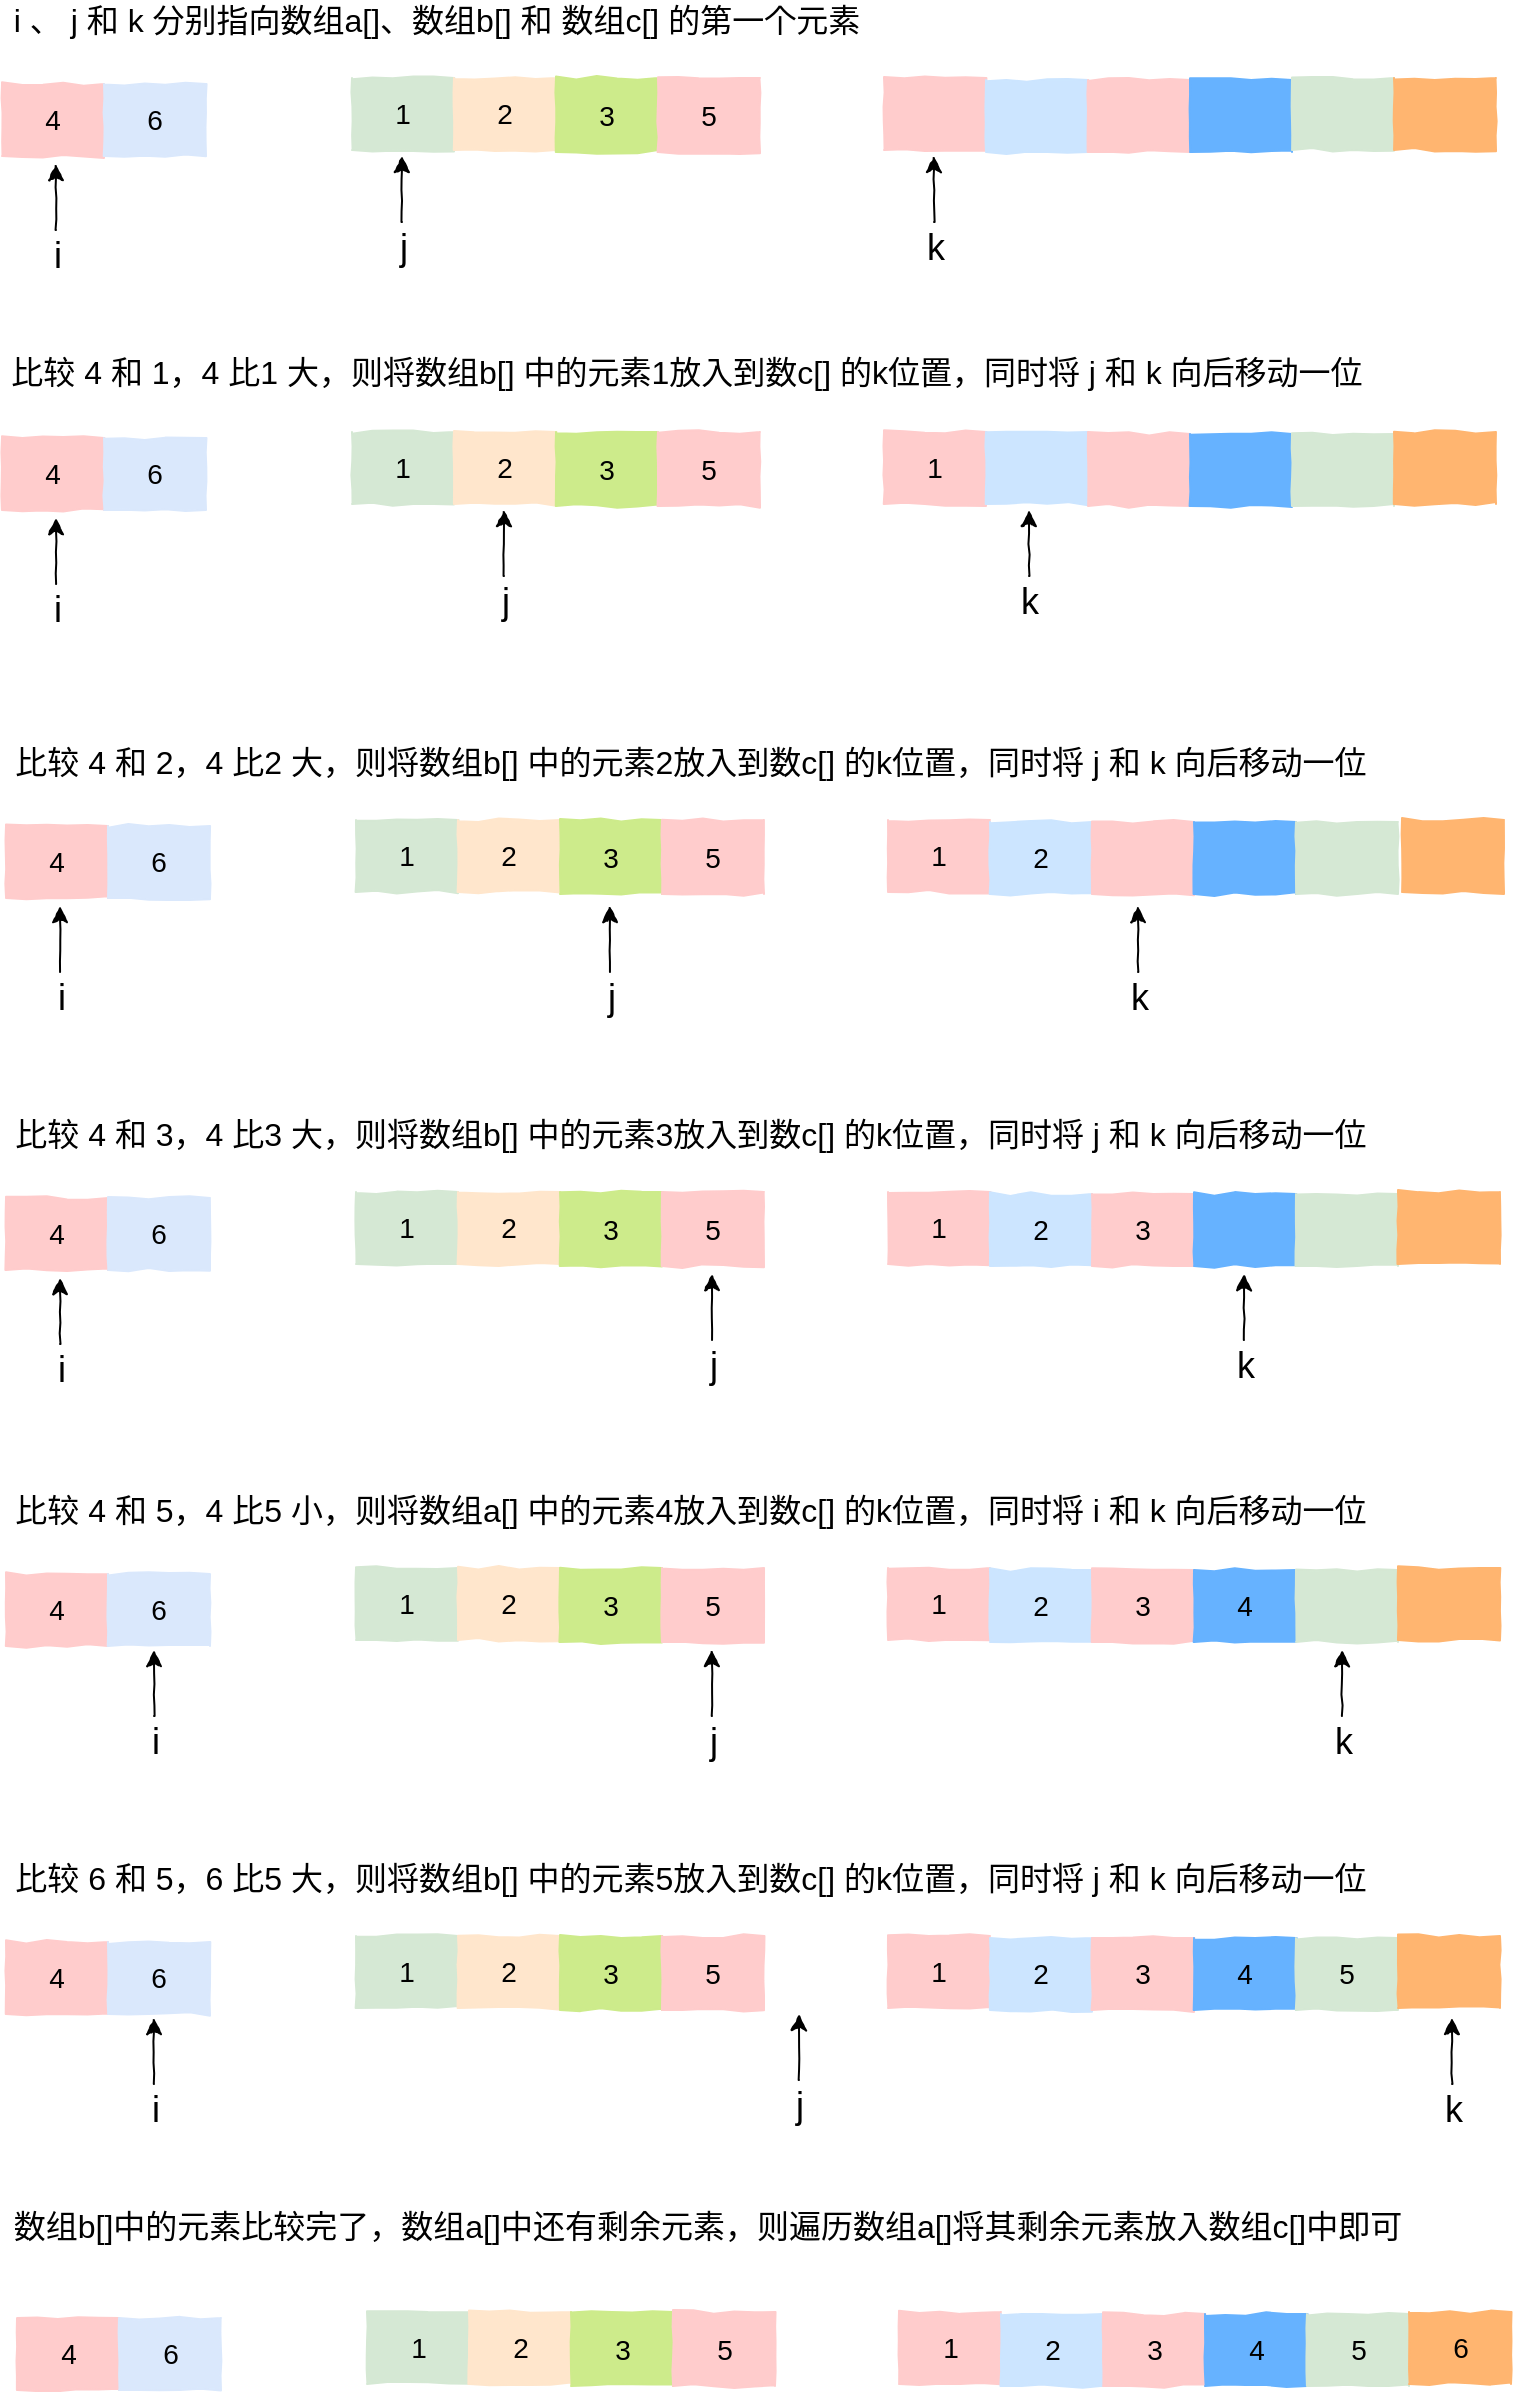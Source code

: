 <mxfile version="14.1.2" type="github">
  <diagram id="YcBfiyrwg4JbPuCtwZ64" name="Page-1">
    <mxGraphModel dx="1004" dy="547" grid="0" gridSize="10" guides="1" tooltips="1" connect="1" arrows="1" fold="1" page="1" pageScale="1" pageWidth="950" pageHeight="1350" math="0" shadow="0">
      <root>
        <mxCell id="0" />
        <mxCell id="1" parent="0" />
        <mxCell id="HSPPrM_fJ0phIz9tJUER-13" value="&lt;font style=&quot;font-size: 14px&quot;&gt;4&lt;/font&gt;" style="rounded=0;whiteSpace=wrap;html=1;comic=1;strokeColor=#FFCCCC;fillColor=#FFCCCC;" vertex="1" parent="1">
          <mxGeometry x="101" y="276" width="51" height="36" as="geometry" />
        </mxCell>
        <mxCell id="HSPPrM_fJ0phIz9tJUER-15" value="&lt;font style=&quot;font-size: 14px&quot;&gt;6&lt;/font&gt;" style="rounded=0;whiteSpace=wrap;html=1;comic=1;fillColor=#dae8fc;strokeColor=#DAE8FC;" vertex="1" parent="1">
          <mxGeometry x="152" y="276" width="51" height="36" as="geometry" />
        </mxCell>
        <mxCell id="HSPPrM_fJ0phIz9tJUER-16" value="&lt;font style=&quot;font-size: 14px&quot;&gt;1&lt;/font&gt;" style="rounded=0;whiteSpace=wrap;html=1;comic=1;fillColor=#d5e8d4;strokeColor=#D5E8D4;" vertex="1" parent="1">
          <mxGeometry x="276" y="273" width="51" height="36" as="geometry" />
        </mxCell>
        <mxCell id="HSPPrM_fJ0phIz9tJUER-17" value="&lt;font style=&quot;font-size: 14px&quot;&gt;2&lt;/font&gt;" style="rounded=0;whiteSpace=wrap;html=1;comic=1;fillColor=#ffe6cc;strokeColor=#FFE6CC;" vertex="1" parent="1">
          <mxGeometry x="327" y="273" width="51" height="36" as="geometry" />
        </mxCell>
        <mxCell id="HSPPrM_fJ0phIz9tJUER-19" value="&lt;font style=&quot;font-size: 14px&quot;&gt;3&lt;/font&gt;" style="rounded=0;whiteSpace=wrap;html=1;comic=1;fillColor=#cdeb8b;strokeColor=#CDEB8B;" vertex="1" parent="1">
          <mxGeometry x="378" y="273" width="51" height="37" as="geometry" />
        </mxCell>
        <mxCell id="HSPPrM_fJ0phIz9tJUER-20" value="&lt;font style=&quot;font-size: 14px&quot;&gt;5&lt;/font&gt;" style="rounded=0;whiteSpace=wrap;html=1;comic=1;fillColor=#ffcccc;strokeColor=#FFCCCC;" vertex="1" parent="1">
          <mxGeometry x="429" y="273" width="51" height="37" as="geometry" />
        </mxCell>
        <mxCell id="HSPPrM_fJ0phIz9tJUER-21" value="&lt;font style=&quot;font-size: 14px&quot;&gt;1&lt;/font&gt;" style="rounded=0;whiteSpace=wrap;html=1;comic=1;strokeColor=#FFCCCC;fillColor=#FFCCCC;" vertex="1" parent="1">
          <mxGeometry x="542" y="273" width="51" height="36" as="geometry" />
        </mxCell>
        <mxCell id="HSPPrM_fJ0phIz9tJUER-22" value="" style="rounded=0;whiteSpace=wrap;html=1;comic=1;fillColor=#cce5ff;strokeColor=#CCE5FF;" vertex="1" parent="1">
          <mxGeometry x="593" y="273" width="51" height="36" as="geometry" />
        </mxCell>
        <mxCell id="HSPPrM_fJ0phIz9tJUER-24" value="" style="rounded=0;whiteSpace=wrap;html=1;comic=1;fillColor=#FFCCCC;strokeColor=#FFCCCC;" vertex="1" parent="1">
          <mxGeometry x="644" y="274" width="51" height="36" as="geometry" />
        </mxCell>
        <mxCell id="HSPPrM_fJ0phIz9tJUER-27" value="" style="rounded=0;whiteSpace=wrap;html=1;comic=1;fillColor=#66B2FF;strokeColor=#66B2FF;" vertex="1" parent="1">
          <mxGeometry x="695" y="274" width="51" height="36" as="geometry" />
        </mxCell>
        <mxCell id="HSPPrM_fJ0phIz9tJUER-32" value="" style="endArrow=classic;html=1;shadow=0;comic=1;" edge="1" parent="1">
          <mxGeometry width="50" height="50" relative="1" as="geometry">
            <mxPoint x="128" y="349" as="sourcePoint" />
            <mxPoint x="128" y="316" as="targetPoint" />
          </mxGeometry>
        </mxCell>
        <mxCell id="HSPPrM_fJ0phIz9tJUER-33" value="&lt;font style=&quot;font-size: 18px&quot;&gt;i&lt;/font&gt;" style="text;html=1;strokeColor=none;fillColor=none;align=center;verticalAlign=middle;whiteSpace=wrap;rounded=0;comic=1;" vertex="1" parent="1">
          <mxGeometry x="108.5" y="352" width="40" height="20" as="geometry" />
        </mxCell>
        <mxCell id="HSPPrM_fJ0phIz9tJUER-34" value="" style="endArrow=classic;html=1;shadow=0;comic=1;" edge="1" parent="1">
          <mxGeometry width="50" height="50" relative="1" as="geometry">
            <mxPoint x="352" y="345" as="sourcePoint" />
            <mxPoint x="352" y="312" as="targetPoint" />
          </mxGeometry>
        </mxCell>
        <mxCell id="HSPPrM_fJ0phIz9tJUER-35" value="&lt;font style=&quot;font-size: 18px&quot;&gt;j&lt;/font&gt;" style="text;html=1;strokeColor=none;fillColor=none;align=center;verticalAlign=middle;whiteSpace=wrap;rounded=0;comic=1;" vertex="1" parent="1">
          <mxGeometry x="332.5" y="348" width="40" height="20" as="geometry" />
        </mxCell>
        <mxCell id="HSPPrM_fJ0phIz9tJUER-37" value="&lt;font style=&quot;font-size: 16px&quot;&gt;i 、 j 和 k 分别指向数组a[]、数组b[] 和 数组c[] 的第一个元素&lt;/font&gt;" style="text;html=1;align=center;verticalAlign=middle;resizable=0;points=[];autosize=1;" vertex="1" parent="1">
          <mxGeometry x="101" y="57" width="433" height="19" as="geometry" />
        </mxCell>
        <mxCell id="HSPPrM_fJ0phIz9tJUER-38" value="&lt;font style=&quot;font-size: 14px&quot;&gt;4&lt;/font&gt;" style="rounded=0;whiteSpace=wrap;html=1;comic=1;strokeColor=#FFCCCC;fillColor=#FFCCCC;" vertex="1" parent="1">
          <mxGeometry x="103" y="470" width="51" height="36" as="geometry" />
        </mxCell>
        <mxCell id="HSPPrM_fJ0phIz9tJUER-39" value="&lt;font style=&quot;font-size: 14px&quot;&gt;6&lt;/font&gt;" style="rounded=0;whiteSpace=wrap;html=1;comic=1;fillColor=#dae8fc;strokeColor=#DAE8FC;" vertex="1" parent="1">
          <mxGeometry x="154" y="470" width="51" height="36" as="geometry" />
        </mxCell>
        <mxCell id="HSPPrM_fJ0phIz9tJUER-40" value="&lt;font style=&quot;font-size: 14px&quot;&gt;1&lt;/font&gt;" style="rounded=0;whiteSpace=wrap;html=1;comic=1;fillColor=#d5e8d4;strokeColor=#D5E8D4;" vertex="1" parent="1">
          <mxGeometry x="278" y="467" width="51" height="36" as="geometry" />
        </mxCell>
        <mxCell id="HSPPrM_fJ0phIz9tJUER-41" value="&lt;font style=&quot;font-size: 14px&quot;&gt;2&lt;/font&gt;" style="rounded=0;whiteSpace=wrap;html=1;comic=1;fillColor=#ffe6cc;strokeColor=#FFE6CC;" vertex="1" parent="1">
          <mxGeometry x="329" y="467" width="51" height="36" as="geometry" />
        </mxCell>
        <mxCell id="HSPPrM_fJ0phIz9tJUER-42" value="&lt;font style=&quot;font-size: 14px&quot;&gt;3&lt;/font&gt;" style="rounded=0;whiteSpace=wrap;html=1;comic=1;fillColor=#cdeb8b;strokeColor=#CDEB8B;" vertex="1" parent="1">
          <mxGeometry x="380" y="467" width="51" height="37" as="geometry" />
        </mxCell>
        <mxCell id="HSPPrM_fJ0phIz9tJUER-43" value="&lt;font style=&quot;font-size: 14px&quot;&gt;5&lt;/font&gt;" style="rounded=0;whiteSpace=wrap;html=1;comic=1;fillColor=#FFCCCC;strokeColor=#FFCCCC;" vertex="1" parent="1">
          <mxGeometry x="431" y="467" width="51" height="37" as="geometry" />
        </mxCell>
        <mxCell id="HSPPrM_fJ0phIz9tJUER-44" value="&lt;font style=&quot;font-size: 14px&quot;&gt;1&lt;/font&gt;" style="rounded=0;whiteSpace=wrap;html=1;comic=1;strokeColor=#FFCCCC;fillColor=#FFCCCC;" vertex="1" parent="1">
          <mxGeometry x="544" y="467" width="51" height="36" as="geometry" />
        </mxCell>
        <mxCell id="HSPPrM_fJ0phIz9tJUER-45" value="&lt;font style=&quot;font-size: 14px&quot;&gt;2&lt;/font&gt;" style="rounded=0;whiteSpace=wrap;html=1;comic=1;fillColor=#cce5ff;strokeColor=#CCE5FF;" vertex="1" parent="1">
          <mxGeometry x="595" y="468" width="51" height="36" as="geometry" />
        </mxCell>
        <mxCell id="HSPPrM_fJ0phIz9tJUER-46" value="" style="rounded=0;whiteSpace=wrap;html=1;comic=1;fillColor=#FFCCCC;strokeColor=#FFCCCC;" vertex="1" parent="1">
          <mxGeometry x="646" y="468" width="51" height="36" as="geometry" />
        </mxCell>
        <mxCell id="HSPPrM_fJ0phIz9tJUER-47" value="" style="rounded=0;whiteSpace=wrap;html=1;comic=1;fillColor=#66B2FF;strokeColor=#66B2FF;" vertex="1" parent="1">
          <mxGeometry x="697" y="468" width="51" height="36" as="geometry" />
        </mxCell>
        <mxCell id="HSPPrM_fJ0phIz9tJUER-48" value="" style="endArrow=classic;html=1;shadow=0;comic=1;" edge="1" parent="1">
          <mxGeometry width="50" height="50" relative="1" as="geometry">
            <mxPoint x="130" y="543" as="sourcePoint" />
            <mxPoint x="130" y="510" as="targetPoint" />
          </mxGeometry>
        </mxCell>
        <mxCell id="HSPPrM_fJ0phIz9tJUER-49" value="&lt;font style=&quot;font-size: 18px&quot;&gt;i&lt;/font&gt;" style="text;html=1;strokeColor=none;fillColor=none;align=center;verticalAlign=middle;whiteSpace=wrap;rounded=0;comic=1;" vertex="1" parent="1">
          <mxGeometry x="110.5" y="546" width="40" height="20" as="geometry" />
        </mxCell>
        <mxCell id="HSPPrM_fJ0phIz9tJUER-50" value="" style="endArrow=classic;html=1;shadow=0;comic=1;" edge="1" parent="1">
          <mxGeometry width="50" height="50" relative="1" as="geometry">
            <mxPoint x="405" y="543" as="sourcePoint" />
            <mxPoint x="405" y="510" as="targetPoint" />
          </mxGeometry>
        </mxCell>
        <mxCell id="HSPPrM_fJ0phIz9tJUER-51" value="&lt;font style=&quot;font-size: 18px&quot;&gt;j&lt;/font&gt;" style="text;html=1;strokeColor=none;fillColor=none;align=center;verticalAlign=middle;whiteSpace=wrap;rounded=0;comic=1;" vertex="1" parent="1">
          <mxGeometry x="385.5" y="546" width="40" height="20" as="geometry" />
        </mxCell>
        <mxCell id="HSPPrM_fJ0phIz9tJUER-54" value="&lt;span style=&quot;font-size: 16px&quot;&gt;比较 4 和 1，4 比1 大，则将数组b[] 中的元素1放入到数c[] 的k位置，同时将 j 和 k 向后移动一位&lt;/span&gt;" style="text;html=1;strokeColor=none;fillColor=none;align=center;verticalAlign=middle;whiteSpace=wrap;rounded=0;comic=1;" vertex="1" parent="1">
          <mxGeometry x="101" y="231" width="685" height="24" as="geometry" />
        </mxCell>
        <mxCell id="HSPPrM_fJ0phIz9tJUER-57" value="&lt;font style=&quot;font-size: 14px&quot;&gt;4&lt;/font&gt;" style="rounded=0;whiteSpace=wrap;html=1;comic=1;strokeColor=#FFCCCC;fillColor=#FFCCCC;" vertex="1" parent="1">
          <mxGeometry x="101" y="99" width="51" height="36" as="geometry" />
        </mxCell>
        <mxCell id="HSPPrM_fJ0phIz9tJUER-58" value="&lt;font style=&quot;font-size: 14px&quot;&gt;6&lt;/font&gt;" style="rounded=0;whiteSpace=wrap;html=1;comic=1;fillColor=#dae8fc;strokeColor=#DAE8FC;" vertex="1" parent="1">
          <mxGeometry x="152" y="99" width="51" height="36" as="geometry" />
        </mxCell>
        <mxCell id="HSPPrM_fJ0phIz9tJUER-59" value="&lt;font style=&quot;font-size: 14px&quot;&gt;1&lt;/font&gt;" style="rounded=0;whiteSpace=wrap;html=1;comic=1;fillColor=#d5e8d4;strokeColor=#D5E8D4;" vertex="1" parent="1">
          <mxGeometry x="276" y="96" width="51" height="36" as="geometry" />
        </mxCell>
        <mxCell id="HSPPrM_fJ0phIz9tJUER-60" value="&lt;font style=&quot;font-size: 14px&quot;&gt;2&lt;/font&gt;" style="rounded=0;whiteSpace=wrap;html=1;comic=1;fillColor=#ffe6cc;strokeColor=#FFE6CC;" vertex="1" parent="1">
          <mxGeometry x="327" y="96" width="51" height="36" as="geometry" />
        </mxCell>
        <mxCell id="HSPPrM_fJ0phIz9tJUER-61" value="&lt;font style=&quot;font-size: 14px&quot;&gt;3&lt;/font&gt;" style="rounded=0;whiteSpace=wrap;html=1;comic=1;fillColor=#cdeb8b;strokeColor=#CDEB8B;" vertex="1" parent="1">
          <mxGeometry x="378" y="96" width="51" height="37" as="geometry" />
        </mxCell>
        <mxCell id="HSPPrM_fJ0phIz9tJUER-62" value="&lt;font style=&quot;font-size: 14px&quot;&gt;5&lt;/font&gt;" style="rounded=0;whiteSpace=wrap;html=1;comic=1;fillColor=#ffcccc;strokeColor=#FFCCCC;" vertex="1" parent="1">
          <mxGeometry x="429" y="96" width="51" height="37" as="geometry" />
        </mxCell>
        <mxCell id="HSPPrM_fJ0phIz9tJUER-63" value="" style="rounded=0;whiteSpace=wrap;html=1;comic=1;strokeColor=#FFCCCC;fillColor=#FFCCCC;" vertex="1" parent="1">
          <mxGeometry x="542" y="96" width="51" height="36" as="geometry" />
        </mxCell>
        <mxCell id="HSPPrM_fJ0phIz9tJUER-64" value="" style="rounded=0;whiteSpace=wrap;html=1;comic=1;fillColor=#cce5ff;strokeColor=#CCE5FF;" vertex="1" parent="1">
          <mxGeometry x="593" y="97" width="51" height="36" as="geometry" />
        </mxCell>
        <mxCell id="HSPPrM_fJ0phIz9tJUER-65" value="" style="rounded=0;whiteSpace=wrap;html=1;comic=1;fillColor=#FFCCCC;strokeColor=#FFCCCC;" vertex="1" parent="1">
          <mxGeometry x="644" y="97" width="51" height="36" as="geometry" />
        </mxCell>
        <mxCell id="HSPPrM_fJ0phIz9tJUER-66" value="" style="rounded=0;whiteSpace=wrap;html=1;comic=1;fillColor=#66B2FF;strokeColor=#66B2FF;" vertex="1" parent="1">
          <mxGeometry x="695" y="97" width="51" height="36" as="geometry" />
        </mxCell>
        <mxCell id="HSPPrM_fJ0phIz9tJUER-67" value="" style="endArrow=classic;html=1;shadow=0;comic=1;" edge="1" parent="1">
          <mxGeometry width="50" height="50" relative="1" as="geometry">
            <mxPoint x="128" y="172" as="sourcePoint" />
            <mxPoint x="128" y="139" as="targetPoint" />
          </mxGeometry>
        </mxCell>
        <mxCell id="HSPPrM_fJ0phIz9tJUER-68" value="&lt;font style=&quot;font-size: 18px&quot;&gt;i&lt;/font&gt;" style="text;html=1;strokeColor=none;fillColor=none;align=center;verticalAlign=middle;whiteSpace=wrap;rounded=0;comic=1;" vertex="1" parent="1">
          <mxGeometry x="108.5" y="175" width="40" height="20" as="geometry" />
        </mxCell>
        <mxCell id="HSPPrM_fJ0phIz9tJUER-69" value="" style="endArrow=classic;html=1;shadow=0;comic=1;" edge="1" parent="1">
          <mxGeometry width="50" height="50" relative="1" as="geometry">
            <mxPoint x="301" y="168" as="sourcePoint" />
            <mxPoint x="301" y="135" as="targetPoint" />
          </mxGeometry>
        </mxCell>
        <mxCell id="HSPPrM_fJ0phIz9tJUER-70" value="&lt;font style=&quot;font-size: 18px&quot;&gt;j&lt;/font&gt;" style="text;html=1;strokeColor=none;fillColor=none;align=center;verticalAlign=middle;whiteSpace=wrap;rounded=0;comic=1;" vertex="1" parent="1">
          <mxGeometry x="281.5" y="171" width="40" height="20" as="geometry" />
        </mxCell>
        <mxCell id="HSPPrM_fJ0phIz9tJUER-71" value="" style="endArrow=classic;html=1;shadow=0;comic=1;" edge="1" parent="1">
          <mxGeometry width="50" height="50" relative="1" as="geometry">
            <mxPoint x="567" y="168" as="sourcePoint" />
            <mxPoint x="567" y="135" as="targetPoint" />
          </mxGeometry>
        </mxCell>
        <mxCell id="HSPPrM_fJ0phIz9tJUER-72" value="&lt;span style=&quot;font-size: 18px&quot;&gt;k&lt;/span&gt;" style="text;html=1;strokeColor=none;fillColor=none;align=center;verticalAlign=middle;whiteSpace=wrap;rounded=0;comic=1;" vertex="1" parent="1">
          <mxGeometry x="547.5" y="171" width="40" height="20" as="geometry" />
        </mxCell>
        <mxCell id="HSPPrM_fJ0phIz9tJUER-74" value="" style="rounded=0;whiteSpace=wrap;html=1;comic=1;fillColor=#d5e8d4;strokeColor=#D5E8D4;" vertex="1" parent="1">
          <mxGeometry x="746" y="96" width="51" height="36" as="geometry" />
        </mxCell>
        <mxCell id="HSPPrM_fJ0phIz9tJUER-75" value="" style="rounded=0;whiteSpace=wrap;html=1;comic=1;fillColor=#FFB570;strokeColor=#FFB570;" vertex="1" parent="1">
          <mxGeometry x="797" y="96" width="51" height="36" as="geometry" />
        </mxCell>
        <mxCell id="HSPPrM_fJ0phIz9tJUER-76" value="" style="rounded=0;whiteSpace=wrap;html=1;comic=1;fillColor=#d5e8d4;strokeColor=#D5E8D4;" vertex="1" parent="1">
          <mxGeometry x="746" y="274" width="51" height="36" as="geometry" />
        </mxCell>
        <mxCell id="HSPPrM_fJ0phIz9tJUER-77" value="" style="rounded=0;whiteSpace=wrap;html=1;comic=1;fillColor=#FFB570;strokeColor=#FFB570;" vertex="1" parent="1">
          <mxGeometry x="797" y="273" width="51" height="36" as="geometry" />
        </mxCell>
        <mxCell id="HSPPrM_fJ0phIz9tJUER-78" value="" style="rounded=0;whiteSpace=wrap;html=1;comic=1;fillColor=#d5e8d4;strokeColor=#D5E8D4;" vertex="1" parent="1">
          <mxGeometry x="748" y="468" width="51" height="36" as="geometry" />
        </mxCell>
        <mxCell id="HSPPrM_fJ0phIz9tJUER-79" value="" style="rounded=0;whiteSpace=wrap;html=1;comic=1;fillColor=#FFB570;strokeColor=#FFB570;" vertex="1" parent="1">
          <mxGeometry x="801" y="467" width="51" height="36" as="geometry" />
        </mxCell>
        <mxCell id="HSPPrM_fJ0phIz9tJUER-81" value="" style="endArrow=classic;html=1;shadow=0;comic=1;" edge="1" parent="1">
          <mxGeometry width="50" height="50" relative="1" as="geometry">
            <mxPoint x="614.5" y="345" as="sourcePoint" />
            <mxPoint x="614.5" y="312" as="targetPoint" />
          </mxGeometry>
        </mxCell>
        <mxCell id="HSPPrM_fJ0phIz9tJUER-82" value="&lt;span style=&quot;font-size: 18px&quot;&gt;k&lt;/span&gt;" style="text;html=1;strokeColor=none;fillColor=none;align=center;verticalAlign=middle;whiteSpace=wrap;rounded=0;comic=1;" vertex="1" parent="1">
          <mxGeometry x="595" y="348" width="40" height="20" as="geometry" />
        </mxCell>
        <mxCell id="HSPPrM_fJ0phIz9tJUER-83" value="&lt;span style=&quot;font-size: 16px&quot;&gt;比较 4 和 2，4 比2 大，则将数组b[] 中的元素2放入到数c[] 的k位置，同时将 j 和 k 向后移动一位&lt;/span&gt;" style="text;html=1;strokeColor=none;fillColor=none;align=center;verticalAlign=middle;whiteSpace=wrap;rounded=0;comic=1;" vertex="1" parent="1">
          <mxGeometry x="103" y="426" width="685" height="24" as="geometry" />
        </mxCell>
        <mxCell id="HSPPrM_fJ0phIz9tJUER-84" value="" style="endArrow=classic;html=1;shadow=0;comic=1;" edge="1" parent="1">
          <mxGeometry width="50" height="50" relative="1" as="geometry">
            <mxPoint x="669" y="543" as="sourcePoint" />
            <mxPoint x="669" y="510" as="targetPoint" />
          </mxGeometry>
        </mxCell>
        <mxCell id="HSPPrM_fJ0phIz9tJUER-85" value="&lt;span style=&quot;font-size: 18px&quot;&gt;k&lt;/span&gt;" style="text;html=1;strokeColor=none;fillColor=none;align=center;verticalAlign=middle;whiteSpace=wrap;rounded=0;comic=1;" vertex="1" parent="1">
          <mxGeometry x="649.5" y="546" width="40" height="20" as="geometry" />
        </mxCell>
        <mxCell id="HSPPrM_fJ0phIz9tJUER-87" value="&lt;font style=&quot;font-size: 14px&quot;&gt;4&lt;/font&gt;" style="rounded=0;whiteSpace=wrap;html=1;comic=1;strokeColor=#FFCCCC;fillColor=#FFCCCC;" vertex="1" parent="1">
          <mxGeometry x="103" y="656" width="51" height="36" as="geometry" />
        </mxCell>
        <mxCell id="HSPPrM_fJ0phIz9tJUER-88" value="&lt;font style=&quot;font-size: 14px&quot;&gt;6&lt;/font&gt;" style="rounded=0;whiteSpace=wrap;html=1;comic=1;fillColor=#dae8fc;strokeColor=#DAE8FC;" vertex="1" parent="1">
          <mxGeometry x="154" y="656" width="51" height="36" as="geometry" />
        </mxCell>
        <mxCell id="HSPPrM_fJ0phIz9tJUER-89" value="&lt;font style=&quot;font-size: 14px&quot;&gt;1&lt;/font&gt;" style="rounded=0;whiteSpace=wrap;html=1;comic=1;fillColor=#d5e8d4;strokeColor=#D5E8D4;" vertex="1" parent="1">
          <mxGeometry x="278" y="653" width="51" height="36" as="geometry" />
        </mxCell>
        <mxCell id="HSPPrM_fJ0phIz9tJUER-90" value="&lt;font style=&quot;font-size: 14px&quot;&gt;2&lt;/font&gt;" style="rounded=0;whiteSpace=wrap;html=1;comic=1;fillColor=#ffe6cc;strokeColor=#FFE6CC;" vertex="1" parent="1">
          <mxGeometry x="329" y="653" width="51" height="36" as="geometry" />
        </mxCell>
        <mxCell id="HSPPrM_fJ0phIz9tJUER-91" value="&lt;font style=&quot;font-size: 14px&quot;&gt;3&lt;/font&gt;" style="rounded=0;whiteSpace=wrap;html=1;comic=1;fillColor=#cdeb8b;strokeColor=#CDEB8B;" vertex="1" parent="1">
          <mxGeometry x="380" y="653" width="51" height="37" as="geometry" />
        </mxCell>
        <mxCell id="HSPPrM_fJ0phIz9tJUER-92" value="&lt;font style=&quot;font-size: 14px&quot;&gt;5&lt;/font&gt;" style="rounded=0;whiteSpace=wrap;html=1;comic=1;fillColor=#FFCCCC;strokeColor=#FFCCCC;" vertex="1" parent="1">
          <mxGeometry x="431" y="653" width="51" height="37" as="geometry" />
        </mxCell>
        <mxCell id="HSPPrM_fJ0phIz9tJUER-93" value="&lt;font style=&quot;font-size: 14px&quot;&gt;1&lt;/font&gt;" style="rounded=0;whiteSpace=wrap;html=1;comic=1;strokeColor=#FFCCCC;fillColor=#FFCCCC;" vertex="1" parent="1">
          <mxGeometry x="544" y="653" width="51" height="36" as="geometry" />
        </mxCell>
        <mxCell id="HSPPrM_fJ0phIz9tJUER-94" value="&lt;font style=&quot;font-size: 14px&quot;&gt;2&lt;/font&gt;" style="rounded=0;whiteSpace=wrap;html=1;comic=1;fillColor=#cce5ff;strokeColor=#CCE5FF;" vertex="1" parent="1">
          <mxGeometry x="595" y="654" width="51" height="36" as="geometry" />
        </mxCell>
        <mxCell id="HSPPrM_fJ0phIz9tJUER-95" value="&lt;font style=&quot;font-size: 14px&quot;&gt;3&lt;/font&gt;" style="rounded=0;whiteSpace=wrap;html=1;comic=1;fillColor=#FFCCCC;strokeColor=#FFCCCC;" vertex="1" parent="1">
          <mxGeometry x="646" y="654" width="51" height="36" as="geometry" />
        </mxCell>
        <mxCell id="HSPPrM_fJ0phIz9tJUER-96" value="" style="rounded=0;whiteSpace=wrap;html=1;comic=1;fillColor=#66B2FF;strokeColor=#66B2FF;" vertex="1" parent="1">
          <mxGeometry x="697" y="654" width="51" height="36" as="geometry" />
        </mxCell>
        <mxCell id="HSPPrM_fJ0phIz9tJUER-97" value="" style="endArrow=classic;html=1;shadow=0;comic=1;" edge="1" parent="1">
          <mxGeometry width="50" height="50" relative="1" as="geometry">
            <mxPoint x="130" y="729" as="sourcePoint" />
            <mxPoint x="130" y="696" as="targetPoint" />
          </mxGeometry>
        </mxCell>
        <mxCell id="HSPPrM_fJ0phIz9tJUER-98" value="&lt;font style=&quot;font-size: 18px&quot;&gt;i&lt;/font&gt;" style="text;html=1;strokeColor=none;fillColor=none;align=center;verticalAlign=middle;whiteSpace=wrap;rounded=0;comic=1;" vertex="1" parent="1">
          <mxGeometry x="110.5" y="732" width="40" height="20" as="geometry" />
        </mxCell>
        <mxCell id="HSPPrM_fJ0phIz9tJUER-99" value="" style="endArrow=classic;html=1;shadow=0;comic=1;" edge="1" parent="1">
          <mxGeometry width="50" height="50" relative="1" as="geometry">
            <mxPoint x="456" y="727" as="sourcePoint" />
            <mxPoint x="456" y="694" as="targetPoint" />
          </mxGeometry>
        </mxCell>
        <mxCell id="HSPPrM_fJ0phIz9tJUER-100" value="&lt;font style=&quot;font-size: 18px&quot;&gt;j&lt;/font&gt;" style="text;html=1;strokeColor=none;fillColor=none;align=center;verticalAlign=middle;whiteSpace=wrap;rounded=0;comic=1;" vertex="1" parent="1">
          <mxGeometry x="436.5" y="730" width="40" height="20" as="geometry" />
        </mxCell>
        <mxCell id="HSPPrM_fJ0phIz9tJUER-101" value="" style="rounded=0;whiteSpace=wrap;html=1;comic=1;fillColor=#d5e8d4;strokeColor=#D5E8D4;" vertex="1" parent="1">
          <mxGeometry x="748" y="654" width="51" height="36" as="geometry" />
        </mxCell>
        <mxCell id="HSPPrM_fJ0phIz9tJUER-102" value="" style="rounded=0;whiteSpace=wrap;html=1;comic=1;fillColor=#FFB570;strokeColor=#FFB570;" vertex="1" parent="1">
          <mxGeometry x="799" y="653" width="51" height="36" as="geometry" />
        </mxCell>
        <mxCell id="HSPPrM_fJ0phIz9tJUER-103" value="&lt;span style=&quot;font-size: 16px&quot;&gt;比较 4 和 3，4 比3 大，则将数组b[] 中的元素3放入到数c[] 的k位置，同时将 j 和 k 向后移动一位&lt;/span&gt;" style="text;html=1;strokeColor=none;fillColor=none;align=center;verticalAlign=middle;whiteSpace=wrap;rounded=0;comic=1;" vertex="1" parent="1">
          <mxGeometry x="103" y="612" width="685" height="24" as="geometry" />
        </mxCell>
        <mxCell id="HSPPrM_fJ0phIz9tJUER-104" value="" style="endArrow=classic;html=1;shadow=0;comic=1;" edge="1" parent="1">
          <mxGeometry width="50" height="50" relative="1" as="geometry">
            <mxPoint x="722" y="727" as="sourcePoint" />
            <mxPoint x="722" y="694" as="targetPoint" />
          </mxGeometry>
        </mxCell>
        <mxCell id="HSPPrM_fJ0phIz9tJUER-105" value="&lt;span style=&quot;font-size: 18px&quot;&gt;k&lt;/span&gt;" style="text;html=1;strokeColor=none;fillColor=none;align=center;verticalAlign=middle;whiteSpace=wrap;rounded=0;comic=1;" vertex="1" parent="1">
          <mxGeometry x="702.5" y="730" width="40" height="20" as="geometry" />
        </mxCell>
        <mxCell id="HSPPrM_fJ0phIz9tJUER-107" value="&lt;font style=&quot;font-size: 14px&quot;&gt;4&lt;/font&gt;" style="rounded=0;whiteSpace=wrap;html=1;comic=1;strokeColor=#FFCCCC;fillColor=#FFCCCC;" vertex="1" parent="1">
          <mxGeometry x="103" y="844" width="51" height="36" as="geometry" />
        </mxCell>
        <mxCell id="HSPPrM_fJ0phIz9tJUER-108" value="&lt;font style=&quot;font-size: 14px&quot;&gt;6&lt;/font&gt;" style="rounded=0;whiteSpace=wrap;html=1;comic=1;fillColor=#dae8fc;strokeColor=#DAE8FC;" vertex="1" parent="1">
          <mxGeometry x="154" y="844" width="51" height="36" as="geometry" />
        </mxCell>
        <mxCell id="HSPPrM_fJ0phIz9tJUER-109" value="&lt;font style=&quot;font-size: 14px&quot;&gt;1&lt;/font&gt;" style="rounded=0;whiteSpace=wrap;html=1;comic=1;fillColor=#d5e8d4;strokeColor=#D5E8D4;" vertex="1" parent="1">
          <mxGeometry x="278" y="841" width="51" height="36" as="geometry" />
        </mxCell>
        <mxCell id="HSPPrM_fJ0phIz9tJUER-110" value="&lt;font style=&quot;font-size: 14px&quot;&gt;2&lt;/font&gt;" style="rounded=0;whiteSpace=wrap;html=1;comic=1;fillColor=#ffe6cc;strokeColor=#FFE6CC;" vertex="1" parent="1">
          <mxGeometry x="329" y="841" width="51" height="36" as="geometry" />
        </mxCell>
        <mxCell id="HSPPrM_fJ0phIz9tJUER-111" value="&lt;font style=&quot;font-size: 14px&quot;&gt;3&lt;/font&gt;" style="rounded=0;whiteSpace=wrap;html=1;comic=1;fillColor=#cdeb8b;strokeColor=#CDEB8B;" vertex="1" parent="1">
          <mxGeometry x="380" y="841" width="51" height="37" as="geometry" />
        </mxCell>
        <mxCell id="HSPPrM_fJ0phIz9tJUER-112" value="&lt;font style=&quot;font-size: 14px&quot;&gt;5&lt;/font&gt;" style="rounded=0;whiteSpace=wrap;html=1;comic=1;fillColor=#FFCCCC;strokeColor=#FFCCCC;" vertex="1" parent="1">
          <mxGeometry x="431" y="841" width="51" height="37" as="geometry" />
        </mxCell>
        <mxCell id="HSPPrM_fJ0phIz9tJUER-113" value="&lt;font style=&quot;font-size: 14px&quot;&gt;1&lt;/font&gt;" style="rounded=0;whiteSpace=wrap;html=1;comic=1;strokeColor=#FFCCCC;fillColor=#FFCCCC;" vertex="1" parent="1">
          <mxGeometry x="544" y="841" width="51" height="36" as="geometry" />
        </mxCell>
        <mxCell id="HSPPrM_fJ0phIz9tJUER-114" value="&lt;font style=&quot;font-size: 14px&quot;&gt;2&lt;/font&gt;" style="rounded=0;whiteSpace=wrap;html=1;comic=1;fillColor=#cce5ff;strokeColor=#CCE5FF;" vertex="1" parent="1">
          <mxGeometry x="595" y="842" width="51" height="36" as="geometry" />
        </mxCell>
        <mxCell id="HSPPrM_fJ0phIz9tJUER-115" value="&lt;font style=&quot;font-size: 14px&quot;&gt;3&lt;/font&gt;" style="rounded=0;whiteSpace=wrap;html=1;comic=1;fillColor=#FFCCCC;strokeColor=#FFCCCC;" vertex="1" parent="1">
          <mxGeometry x="646" y="842" width="51" height="36" as="geometry" />
        </mxCell>
        <mxCell id="HSPPrM_fJ0phIz9tJUER-116" value="&lt;font style=&quot;font-size: 14px&quot;&gt;4&lt;/font&gt;" style="rounded=0;whiteSpace=wrap;html=1;comic=1;fillColor=#66B2FF;strokeColor=#66B2FF;" vertex="1" parent="1">
          <mxGeometry x="697" y="842" width="51" height="36" as="geometry" />
        </mxCell>
        <mxCell id="HSPPrM_fJ0phIz9tJUER-117" value="" style="endArrow=classic;html=1;shadow=0;comic=1;" edge="1" parent="1">
          <mxGeometry width="50" height="50" relative="1" as="geometry">
            <mxPoint x="177" y="915" as="sourcePoint" />
            <mxPoint x="177" y="882" as="targetPoint" />
          </mxGeometry>
        </mxCell>
        <mxCell id="HSPPrM_fJ0phIz9tJUER-118" value="&lt;font style=&quot;font-size: 18px&quot;&gt;i&lt;/font&gt;" style="text;html=1;strokeColor=none;fillColor=none;align=center;verticalAlign=middle;whiteSpace=wrap;rounded=0;comic=1;" vertex="1" parent="1">
          <mxGeometry x="157.5" y="918" width="40" height="20" as="geometry" />
        </mxCell>
        <mxCell id="HSPPrM_fJ0phIz9tJUER-119" value="" style="endArrow=classic;html=1;shadow=0;comic=1;" edge="1" parent="1">
          <mxGeometry width="50" height="50" relative="1" as="geometry">
            <mxPoint x="456" y="915" as="sourcePoint" />
            <mxPoint x="456" y="882" as="targetPoint" />
          </mxGeometry>
        </mxCell>
        <mxCell id="HSPPrM_fJ0phIz9tJUER-120" value="&lt;font style=&quot;font-size: 18px&quot;&gt;j&lt;/font&gt;" style="text;html=1;strokeColor=none;fillColor=none;align=center;verticalAlign=middle;whiteSpace=wrap;rounded=0;comic=1;" vertex="1" parent="1">
          <mxGeometry x="436.5" y="918" width="40" height="20" as="geometry" />
        </mxCell>
        <mxCell id="HSPPrM_fJ0phIz9tJUER-121" value="" style="rounded=0;whiteSpace=wrap;html=1;comic=1;fillColor=#d5e8d4;strokeColor=#D5E8D4;" vertex="1" parent="1">
          <mxGeometry x="748" y="842" width="51" height="36" as="geometry" />
        </mxCell>
        <mxCell id="HSPPrM_fJ0phIz9tJUER-122" value="" style="rounded=0;whiteSpace=wrap;html=1;comic=1;fillColor=#FFB570;strokeColor=#FFB570;" vertex="1" parent="1">
          <mxGeometry x="799" y="841" width="51" height="36" as="geometry" />
        </mxCell>
        <mxCell id="HSPPrM_fJ0phIz9tJUER-123" value="&lt;span style=&quot;font-size: 16px&quot;&gt;比较 4 和 5，4 比5 小，则将数组a[] 中的元素4放入到数c[] 的k位置，同时将 i 和 k 向后移动一位&lt;/span&gt;" style="text;html=1;strokeColor=none;fillColor=none;align=center;verticalAlign=middle;whiteSpace=wrap;rounded=0;comic=1;" vertex="1" parent="1">
          <mxGeometry x="103" y="800" width="685" height="24" as="geometry" />
        </mxCell>
        <mxCell id="HSPPrM_fJ0phIz9tJUER-124" value="" style="endArrow=classic;html=1;shadow=0;comic=1;" edge="1" parent="1">
          <mxGeometry width="50" height="50" relative="1" as="geometry">
            <mxPoint x="771" y="915" as="sourcePoint" />
            <mxPoint x="771" y="882" as="targetPoint" />
          </mxGeometry>
        </mxCell>
        <mxCell id="HSPPrM_fJ0phIz9tJUER-125" value="&lt;span style=&quot;font-size: 18px&quot;&gt;k&lt;/span&gt;" style="text;html=1;strokeColor=none;fillColor=none;align=center;verticalAlign=middle;whiteSpace=wrap;rounded=0;comic=1;" vertex="1" parent="1">
          <mxGeometry x="751.5" y="918" width="40" height="20" as="geometry" />
        </mxCell>
        <mxCell id="HSPPrM_fJ0phIz9tJUER-126" value="&lt;font style=&quot;font-size: 14px&quot;&gt;4&lt;/font&gt;" style="rounded=0;whiteSpace=wrap;html=1;comic=1;strokeColor=#FFCCCC;fillColor=#FFCCCC;" vertex="1" parent="1">
          <mxGeometry x="103" y="1028" width="51" height="36" as="geometry" />
        </mxCell>
        <mxCell id="HSPPrM_fJ0phIz9tJUER-127" value="&lt;font style=&quot;font-size: 14px&quot;&gt;6&lt;/font&gt;" style="rounded=0;whiteSpace=wrap;html=1;comic=1;fillColor=#dae8fc;strokeColor=#DAE8FC;" vertex="1" parent="1">
          <mxGeometry x="154" y="1028" width="51" height="36" as="geometry" />
        </mxCell>
        <mxCell id="HSPPrM_fJ0phIz9tJUER-128" value="&lt;font style=&quot;font-size: 14px&quot;&gt;1&lt;/font&gt;" style="rounded=0;whiteSpace=wrap;html=1;comic=1;fillColor=#d5e8d4;strokeColor=#D5E8D4;" vertex="1" parent="1">
          <mxGeometry x="278" y="1025" width="51" height="36" as="geometry" />
        </mxCell>
        <mxCell id="HSPPrM_fJ0phIz9tJUER-129" value="&lt;font style=&quot;font-size: 14px&quot;&gt;2&lt;/font&gt;" style="rounded=0;whiteSpace=wrap;html=1;comic=1;fillColor=#ffe6cc;strokeColor=#FFE6CC;" vertex="1" parent="1">
          <mxGeometry x="329" y="1025" width="51" height="36" as="geometry" />
        </mxCell>
        <mxCell id="HSPPrM_fJ0phIz9tJUER-130" value="&lt;font style=&quot;font-size: 14px&quot;&gt;3&lt;/font&gt;" style="rounded=0;whiteSpace=wrap;html=1;comic=1;fillColor=#cdeb8b;strokeColor=#CDEB8B;" vertex="1" parent="1">
          <mxGeometry x="380" y="1025" width="51" height="37" as="geometry" />
        </mxCell>
        <mxCell id="HSPPrM_fJ0phIz9tJUER-131" value="&lt;font style=&quot;font-size: 14px&quot;&gt;5&lt;/font&gt;" style="rounded=0;whiteSpace=wrap;html=1;comic=1;fillColor=#FFCCCC;strokeColor=#FFCCCC;" vertex="1" parent="1">
          <mxGeometry x="431" y="1025" width="51" height="37" as="geometry" />
        </mxCell>
        <mxCell id="HSPPrM_fJ0phIz9tJUER-132" value="&lt;font style=&quot;font-size: 14px&quot;&gt;1&lt;/font&gt;" style="rounded=0;whiteSpace=wrap;html=1;comic=1;strokeColor=#FFCCCC;fillColor=#FFCCCC;" vertex="1" parent="1">
          <mxGeometry x="544" y="1025" width="51" height="36" as="geometry" />
        </mxCell>
        <mxCell id="HSPPrM_fJ0phIz9tJUER-133" value="&lt;font style=&quot;font-size: 14px&quot;&gt;2&lt;/font&gt;" style="rounded=0;whiteSpace=wrap;html=1;comic=1;fillColor=#cce5ff;strokeColor=#CCE5FF;" vertex="1" parent="1">
          <mxGeometry x="595" y="1026" width="51" height="36" as="geometry" />
        </mxCell>
        <mxCell id="HSPPrM_fJ0phIz9tJUER-134" value="&lt;font style=&quot;font-size: 14px&quot;&gt;3&lt;/font&gt;" style="rounded=0;whiteSpace=wrap;html=1;comic=1;fillColor=#FFCCCC;strokeColor=#FFCCCC;" vertex="1" parent="1">
          <mxGeometry x="646" y="1026" width="51" height="36" as="geometry" />
        </mxCell>
        <mxCell id="HSPPrM_fJ0phIz9tJUER-135" value="&lt;font style=&quot;font-size: 14px&quot;&gt;4&lt;/font&gt;" style="rounded=0;whiteSpace=wrap;html=1;comic=1;fillColor=#66B2FF;strokeColor=#66B2FF;" vertex="1" parent="1">
          <mxGeometry x="697" y="1026" width="51" height="36" as="geometry" />
        </mxCell>
        <mxCell id="HSPPrM_fJ0phIz9tJUER-136" value="" style="endArrow=classic;html=1;shadow=0;comic=1;" edge="1" parent="1">
          <mxGeometry width="50" height="50" relative="1" as="geometry">
            <mxPoint x="177" y="1099" as="sourcePoint" />
            <mxPoint x="177" y="1066" as="targetPoint" />
          </mxGeometry>
        </mxCell>
        <mxCell id="HSPPrM_fJ0phIz9tJUER-137" value="&lt;font style=&quot;font-size: 18px&quot;&gt;i&lt;/font&gt;" style="text;html=1;strokeColor=none;fillColor=none;align=center;verticalAlign=middle;whiteSpace=wrap;rounded=0;comic=1;" vertex="1" parent="1">
          <mxGeometry x="157.5" y="1102" width="40" height="20" as="geometry" />
        </mxCell>
        <mxCell id="HSPPrM_fJ0phIz9tJUER-138" value="" style="endArrow=classic;html=1;shadow=0;comic=1;" edge="1" parent="1">
          <mxGeometry width="50" height="50" relative="1" as="geometry">
            <mxPoint x="499.5" y="1097" as="sourcePoint" />
            <mxPoint x="499.5" y="1064" as="targetPoint" />
          </mxGeometry>
        </mxCell>
        <mxCell id="HSPPrM_fJ0phIz9tJUER-139" value="&lt;font style=&quot;font-size: 18px&quot;&gt;j&lt;/font&gt;" style="text;html=1;strokeColor=none;fillColor=none;align=center;verticalAlign=middle;whiteSpace=wrap;rounded=0;comic=1;" vertex="1" parent="1">
          <mxGeometry x="480" y="1100" width="40" height="20" as="geometry" />
        </mxCell>
        <mxCell id="HSPPrM_fJ0phIz9tJUER-140" value="&lt;font style=&quot;font-size: 14px&quot;&gt;5&lt;/font&gt;" style="rounded=0;whiteSpace=wrap;html=1;comic=1;fillColor=#d5e8d4;strokeColor=#D5E8D4;" vertex="1" parent="1">
          <mxGeometry x="748" y="1026" width="51" height="36" as="geometry" />
        </mxCell>
        <mxCell id="HSPPrM_fJ0phIz9tJUER-141" value="" style="rounded=0;whiteSpace=wrap;html=1;comic=1;fillColor=#FFB570;strokeColor=#FFB570;" vertex="1" parent="1">
          <mxGeometry x="799" y="1025" width="51" height="36" as="geometry" />
        </mxCell>
        <mxCell id="HSPPrM_fJ0phIz9tJUER-142" value="&lt;span style=&quot;font-size: 16px&quot;&gt;比较 6 和 5，6 比5 大，则将数组b[] 中的元素5放入到数c[] 的k位置，同时将 j 和 k 向后移动一位&lt;/span&gt;" style="text;html=1;strokeColor=none;fillColor=none;align=center;verticalAlign=middle;whiteSpace=wrap;rounded=0;comic=1;" vertex="1" parent="1">
          <mxGeometry x="103" y="984" width="685" height="24" as="geometry" />
        </mxCell>
        <mxCell id="HSPPrM_fJ0phIz9tJUER-143" value="" style="endArrow=classic;html=1;shadow=0;comic=1;" edge="1" parent="1">
          <mxGeometry width="50" height="50" relative="1" as="geometry">
            <mxPoint x="826" y="1099" as="sourcePoint" />
            <mxPoint x="826" y="1066" as="targetPoint" />
          </mxGeometry>
        </mxCell>
        <mxCell id="HSPPrM_fJ0phIz9tJUER-144" value="&lt;span style=&quot;font-size: 18px&quot;&gt;k&lt;/span&gt;" style="text;html=1;strokeColor=none;fillColor=none;align=center;verticalAlign=middle;whiteSpace=wrap;rounded=0;comic=1;" vertex="1" parent="1">
          <mxGeometry x="806.5" y="1102" width="40" height="20" as="geometry" />
        </mxCell>
        <mxCell id="HSPPrM_fJ0phIz9tJUER-145" value="&lt;span style=&quot;font-size: 16px&quot;&gt;数组b[]中的元素比较完了，数组a[]中还有剩余元素，则遍历数组a[]将其剩余元素放入数组c[]中即可&lt;/span&gt;" style="text;html=1;strokeColor=none;fillColor=none;align=center;verticalAlign=middle;whiteSpace=wrap;rounded=0;comic=1;" vertex="1" parent="1">
          <mxGeometry x="101" y="1158" width="706" height="24" as="geometry" />
        </mxCell>
        <mxCell id="HSPPrM_fJ0phIz9tJUER-146" value="&lt;font style=&quot;font-size: 14px&quot;&gt;4&lt;/font&gt;" style="rounded=0;whiteSpace=wrap;html=1;comic=1;strokeColor=#FFCCCC;fillColor=#FFCCCC;" vertex="1" parent="1">
          <mxGeometry x="108.5" y="1216" width="51" height="36" as="geometry" />
        </mxCell>
        <mxCell id="HSPPrM_fJ0phIz9tJUER-147" value="&lt;font style=&quot;font-size: 14px&quot;&gt;6&lt;/font&gt;" style="rounded=0;whiteSpace=wrap;html=1;comic=1;fillColor=#dae8fc;strokeColor=#DAE8FC;" vertex="1" parent="1">
          <mxGeometry x="159.5" y="1216" width="51" height="36" as="geometry" />
        </mxCell>
        <mxCell id="HSPPrM_fJ0phIz9tJUER-148" value="&lt;font style=&quot;font-size: 14px&quot;&gt;1&lt;/font&gt;" style="rounded=0;whiteSpace=wrap;html=1;comic=1;fillColor=#d5e8d4;strokeColor=#D5E8D4;" vertex="1" parent="1">
          <mxGeometry x="283.5" y="1213" width="51" height="36" as="geometry" />
        </mxCell>
        <mxCell id="HSPPrM_fJ0phIz9tJUER-149" value="&lt;font style=&quot;font-size: 14px&quot;&gt;2&lt;/font&gt;" style="rounded=0;whiteSpace=wrap;html=1;comic=1;fillColor=#ffe6cc;strokeColor=#FFE6CC;" vertex="1" parent="1">
          <mxGeometry x="334.5" y="1213" width="51" height="36" as="geometry" />
        </mxCell>
        <mxCell id="HSPPrM_fJ0phIz9tJUER-150" value="&lt;font style=&quot;font-size: 14px&quot;&gt;3&lt;/font&gt;" style="rounded=0;whiteSpace=wrap;html=1;comic=1;fillColor=#cdeb8b;strokeColor=#CDEB8B;" vertex="1" parent="1">
          <mxGeometry x="385.5" y="1213" width="51" height="37" as="geometry" />
        </mxCell>
        <mxCell id="HSPPrM_fJ0phIz9tJUER-151" value="&lt;font style=&quot;font-size: 14px&quot;&gt;5&lt;/font&gt;" style="rounded=0;whiteSpace=wrap;html=1;comic=1;fillColor=#FFCCCC;strokeColor=#FFCCCC;" vertex="1" parent="1">
          <mxGeometry x="436.5" y="1213" width="51" height="37" as="geometry" />
        </mxCell>
        <mxCell id="HSPPrM_fJ0phIz9tJUER-152" value="&lt;font style=&quot;font-size: 14px&quot;&gt;1&lt;/font&gt;" style="rounded=0;whiteSpace=wrap;html=1;comic=1;strokeColor=#FFCCCC;fillColor=#FFCCCC;" vertex="1" parent="1">
          <mxGeometry x="549.5" y="1213" width="51" height="36" as="geometry" />
        </mxCell>
        <mxCell id="HSPPrM_fJ0phIz9tJUER-153" value="&lt;font style=&quot;font-size: 14px&quot;&gt;2&lt;/font&gt;" style="rounded=0;whiteSpace=wrap;html=1;comic=1;fillColor=#cce5ff;strokeColor=#CCE5FF;" vertex="1" parent="1">
          <mxGeometry x="600.5" y="1214" width="51" height="36" as="geometry" />
        </mxCell>
        <mxCell id="HSPPrM_fJ0phIz9tJUER-154" value="&lt;font style=&quot;font-size: 14px&quot;&gt;3&lt;/font&gt;" style="rounded=0;whiteSpace=wrap;html=1;comic=1;fillColor=#FFCCCC;strokeColor=#FFCCCC;" vertex="1" parent="1">
          <mxGeometry x="651.5" y="1214" width="51" height="36" as="geometry" />
        </mxCell>
        <mxCell id="HSPPrM_fJ0phIz9tJUER-155" value="&lt;font style=&quot;font-size: 14px&quot;&gt;4&lt;/font&gt;" style="rounded=0;whiteSpace=wrap;html=1;comic=1;fillColor=#66B2FF;strokeColor=#66B2FF;" vertex="1" parent="1">
          <mxGeometry x="702.5" y="1214" width="51" height="36" as="geometry" />
        </mxCell>
        <mxCell id="HSPPrM_fJ0phIz9tJUER-160" value="&lt;font style=&quot;font-size: 14px&quot;&gt;5&lt;/font&gt;" style="rounded=0;whiteSpace=wrap;html=1;comic=1;fillColor=#d5e8d4;strokeColor=#D5E8D4;" vertex="1" parent="1">
          <mxGeometry x="753.5" y="1214" width="51" height="36" as="geometry" />
        </mxCell>
        <mxCell id="HSPPrM_fJ0phIz9tJUER-161" value="&lt;font style=&quot;font-size: 14px&quot;&gt;6&lt;/font&gt;" style="rounded=0;whiteSpace=wrap;html=1;comic=1;fillColor=#FFB570;strokeColor=#FFB570;" vertex="1" parent="1">
          <mxGeometry x="804.5" y="1213" width="51" height="36" as="geometry" />
        </mxCell>
      </root>
    </mxGraphModel>
  </diagram>
</mxfile>
